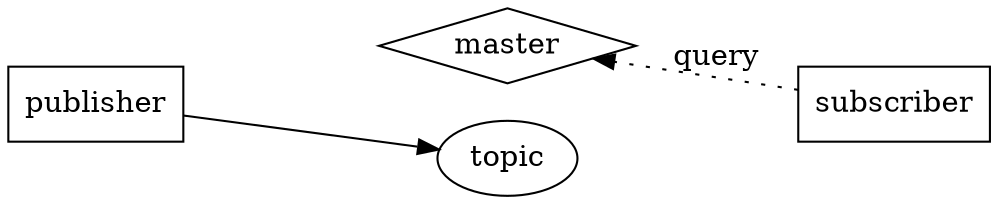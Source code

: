 digraph master_4 {rankdir=LR; node [shape=box,style=filled,fillcolor=white]; publisher; subscriber; master [shape=diamond]; node [shape=ellipse,style=filled,fillcolor=white]; topic; {rank=same;master;topic} publisher->master[style=invis,label="register"]; publisher->topic subscriber->master[style=dotted,label="query"]; topic->subscriber[style=invis];}
